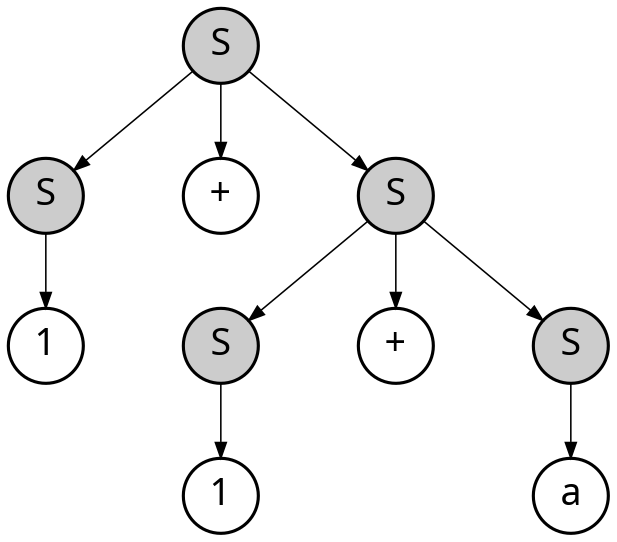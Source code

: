 digraph {
	graph [nodesep=.66,ranksep=.5,splines=line,bgcolor="transparent"]
	edge [penwidth=.75,arrowsize=.75]
	node [shape=circle,style=filled,fillcolor="#cccccc",fontname="Source Code Pro,Ubuntu Mono",penwidth=1.5,width=0.5,margin=0,fontsize=18,label="S"]

	a -> {d c b}
	b -> {e f g}
	e -> h
	g -> i
	d -> j

	c,f [label="+"]
	j,h [label="1"]
	i [label="a"]
	c,f,h,i,j [fillcolor="#ffffff"]
}
